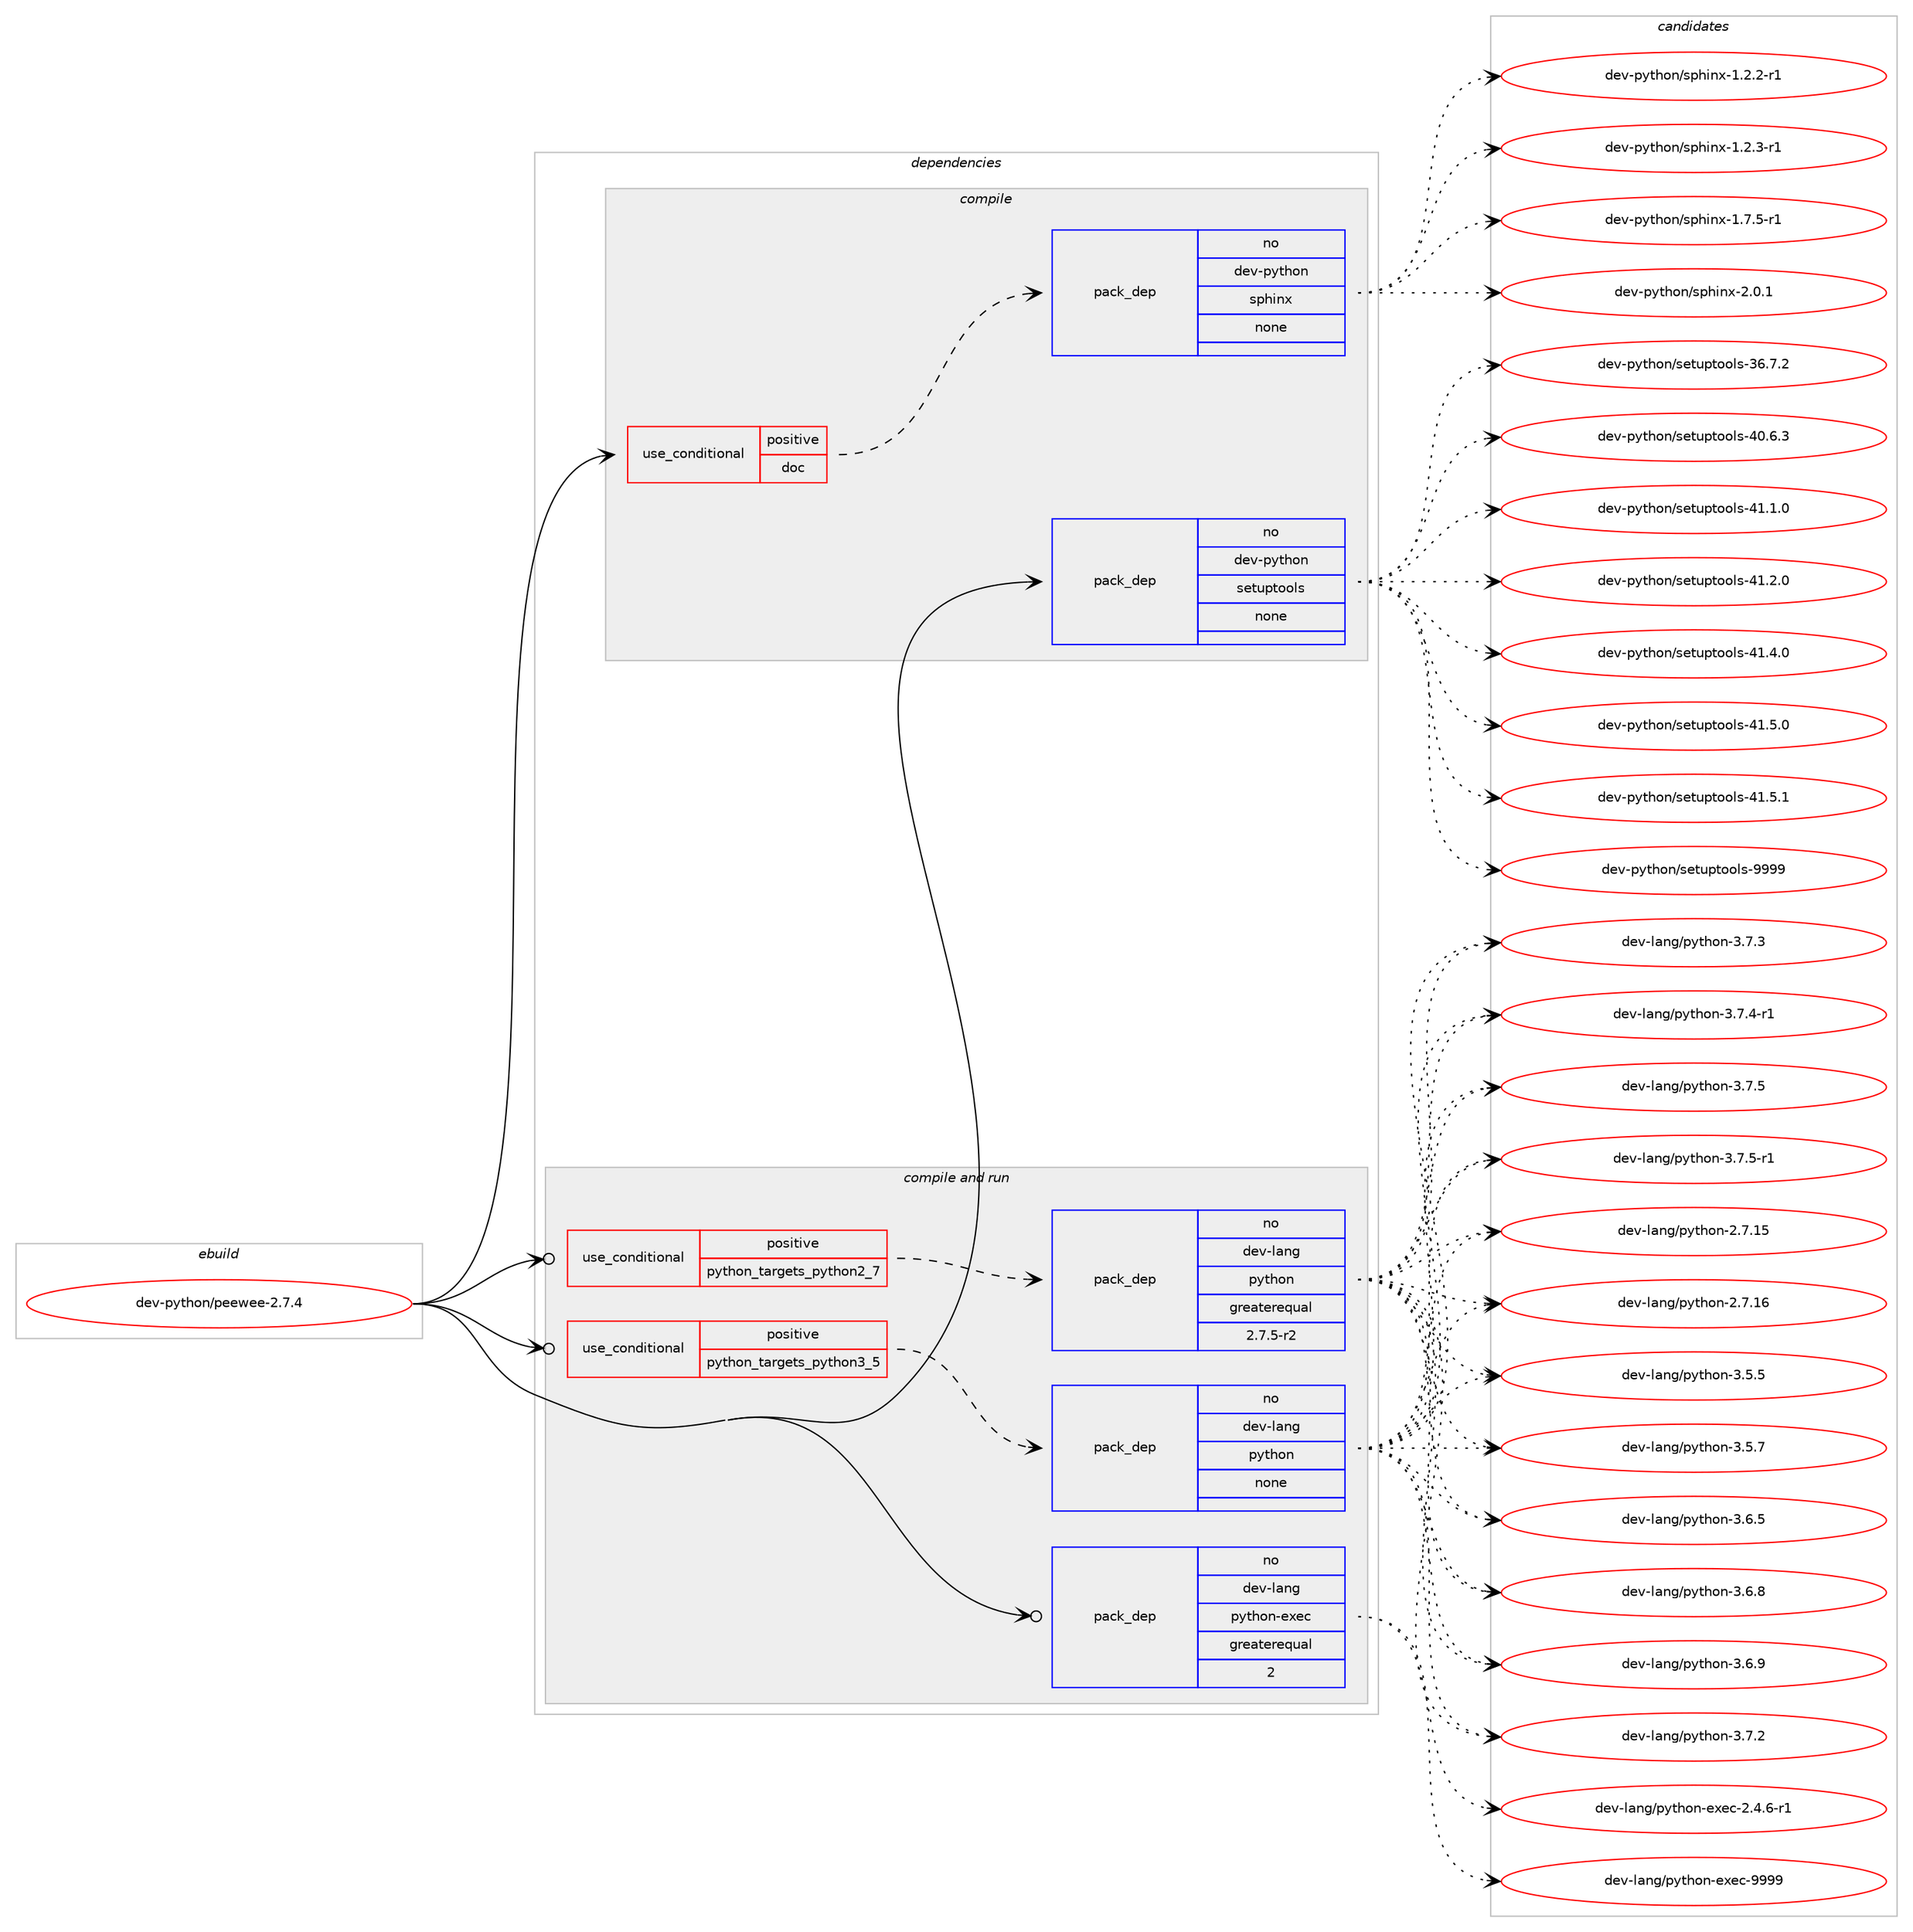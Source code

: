 digraph prolog {

# *************
# Graph options
# *************

newrank=true;
concentrate=true;
compound=true;
graph [rankdir=LR,fontname=Helvetica,fontsize=10,ranksep=1.5];#, ranksep=2.5, nodesep=0.2];
edge  [arrowhead=vee];
node  [fontname=Helvetica,fontsize=10];

# **********
# The ebuild
# **********

subgraph cluster_leftcol {
color=gray;
rank=same;
label=<<i>ebuild</i>>;
id [label="dev-python/peewee-2.7.4", color=red, width=4, href="../dev-python/peewee-2.7.4.svg"];
}

# ****************
# The dependencies
# ****************

subgraph cluster_midcol {
color=gray;
label=<<i>dependencies</i>>;
subgraph cluster_compile {
fillcolor="#eeeeee";
style=filled;
label=<<i>compile</i>>;
subgraph cond144337 {
dependency621525 [label=<<TABLE BORDER="0" CELLBORDER="1" CELLSPACING="0" CELLPADDING="4"><TR><TD ROWSPAN="3" CELLPADDING="10">use_conditional</TD></TR><TR><TD>positive</TD></TR><TR><TD>doc</TD></TR></TABLE>>, shape=none, color=red];
subgraph pack465348 {
dependency621526 [label=<<TABLE BORDER="0" CELLBORDER="1" CELLSPACING="0" CELLPADDING="4" WIDTH="220"><TR><TD ROWSPAN="6" CELLPADDING="30">pack_dep</TD></TR><TR><TD WIDTH="110">no</TD></TR><TR><TD>dev-python</TD></TR><TR><TD>sphinx</TD></TR><TR><TD>none</TD></TR><TR><TD></TD></TR></TABLE>>, shape=none, color=blue];
}
dependency621525:e -> dependency621526:w [weight=20,style="dashed",arrowhead="vee"];
}
id:e -> dependency621525:w [weight=20,style="solid",arrowhead="vee"];
subgraph pack465349 {
dependency621527 [label=<<TABLE BORDER="0" CELLBORDER="1" CELLSPACING="0" CELLPADDING="4" WIDTH="220"><TR><TD ROWSPAN="6" CELLPADDING="30">pack_dep</TD></TR><TR><TD WIDTH="110">no</TD></TR><TR><TD>dev-python</TD></TR><TR><TD>setuptools</TD></TR><TR><TD>none</TD></TR><TR><TD></TD></TR></TABLE>>, shape=none, color=blue];
}
id:e -> dependency621527:w [weight=20,style="solid",arrowhead="vee"];
}
subgraph cluster_compileandrun {
fillcolor="#eeeeee";
style=filled;
label=<<i>compile and run</i>>;
subgraph cond144338 {
dependency621528 [label=<<TABLE BORDER="0" CELLBORDER="1" CELLSPACING="0" CELLPADDING="4"><TR><TD ROWSPAN="3" CELLPADDING="10">use_conditional</TD></TR><TR><TD>positive</TD></TR><TR><TD>python_targets_python2_7</TD></TR></TABLE>>, shape=none, color=red];
subgraph pack465350 {
dependency621529 [label=<<TABLE BORDER="0" CELLBORDER="1" CELLSPACING="0" CELLPADDING="4" WIDTH="220"><TR><TD ROWSPAN="6" CELLPADDING="30">pack_dep</TD></TR><TR><TD WIDTH="110">no</TD></TR><TR><TD>dev-lang</TD></TR><TR><TD>python</TD></TR><TR><TD>greaterequal</TD></TR><TR><TD>2.7.5-r2</TD></TR></TABLE>>, shape=none, color=blue];
}
dependency621528:e -> dependency621529:w [weight=20,style="dashed",arrowhead="vee"];
}
id:e -> dependency621528:w [weight=20,style="solid",arrowhead="odotvee"];
subgraph cond144339 {
dependency621530 [label=<<TABLE BORDER="0" CELLBORDER="1" CELLSPACING="0" CELLPADDING="4"><TR><TD ROWSPAN="3" CELLPADDING="10">use_conditional</TD></TR><TR><TD>positive</TD></TR><TR><TD>python_targets_python3_5</TD></TR></TABLE>>, shape=none, color=red];
subgraph pack465351 {
dependency621531 [label=<<TABLE BORDER="0" CELLBORDER="1" CELLSPACING="0" CELLPADDING="4" WIDTH="220"><TR><TD ROWSPAN="6" CELLPADDING="30">pack_dep</TD></TR><TR><TD WIDTH="110">no</TD></TR><TR><TD>dev-lang</TD></TR><TR><TD>python</TD></TR><TR><TD>none</TD></TR><TR><TD></TD></TR></TABLE>>, shape=none, color=blue];
}
dependency621530:e -> dependency621531:w [weight=20,style="dashed",arrowhead="vee"];
}
id:e -> dependency621530:w [weight=20,style="solid",arrowhead="odotvee"];
subgraph pack465352 {
dependency621532 [label=<<TABLE BORDER="0" CELLBORDER="1" CELLSPACING="0" CELLPADDING="4" WIDTH="220"><TR><TD ROWSPAN="6" CELLPADDING="30">pack_dep</TD></TR><TR><TD WIDTH="110">no</TD></TR><TR><TD>dev-lang</TD></TR><TR><TD>python-exec</TD></TR><TR><TD>greaterequal</TD></TR><TR><TD>2</TD></TR></TABLE>>, shape=none, color=blue];
}
id:e -> dependency621532:w [weight=20,style="solid",arrowhead="odotvee"];
}
subgraph cluster_run {
fillcolor="#eeeeee";
style=filled;
label=<<i>run</i>>;
}
}

# **************
# The candidates
# **************

subgraph cluster_choices {
rank=same;
color=gray;
label=<<i>candidates</i>>;

subgraph choice465348 {
color=black;
nodesep=1;
choice10010111845112121116104111110471151121041051101204549465046504511449 [label="dev-python/sphinx-1.2.2-r1", color=red, width=4,href="../dev-python/sphinx-1.2.2-r1.svg"];
choice10010111845112121116104111110471151121041051101204549465046514511449 [label="dev-python/sphinx-1.2.3-r1", color=red, width=4,href="../dev-python/sphinx-1.2.3-r1.svg"];
choice10010111845112121116104111110471151121041051101204549465546534511449 [label="dev-python/sphinx-1.7.5-r1", color=red, width=4,href="../dev-python/sphinx-1.7.5-r1.svg"];
choice1001011184511212111610411111047115112104105110120455046484649 [label="dev-python/sphinx-2.0.1", color=red, width=4,href="../dev-python/sphinx-2.0.1.svg"];
dependency621526:e -> choice10010111845112121116104111110471151121041051101204549465046504511449:w [style=dotted,weight="100"];
dependency621526:e -> choice10010111845112121116104111110471151121041051101204549465046514511449:w [style=dotted,weight="100"];
dependency621526:e -> choice10010111845112121116104111110471151121041051101204549465546534511449:w [style=dotted,weight="100"];
dependency621526:e -> choice1001011184511212111610411111047115112104105110120455046484649:w [style=dotted,weight="100"];
}
subgraph choice465349 {
color=black;
nodesep=1;
choice100101118451121211161041111104711510111611711211611111110811545515446554650 [label="dev-python/setuptools-36.7.2", color=red, width=4,href="../dev-python/setuptools-36.7.2.svg"];
choice100101118451121211161041111104711510111611711211611111110811545524846544651 [label="dev-python/setuptools-40.6.3", color=red, width=4,href="../dev-python/setuptools-40.6.3.svg"];
choice100101118451121211161041111104711510111611711211611111110811545524946494648 [label="dev-python/setuptools-41.1.0", color=red, width=4,href="../dev-python/setuptools-41.1.0.svg"];
choice100101118451121211161041111104711510111611711211611111110811545524946504648 [label="dev-python/setuptools-41.2.0", color=red, width=4,href="../dev-python/setuptools-41.2.0.svg"];
choice100101118451121211161041111104711510111611711211611111110811545524946524648 [label="dev-python/setuptools-41.4.0", color=red, width=4,href="../dev-python/setuptools-41.4.0.svg"];
choice100101118451121211161041111104711510111611711211611111110811545524946534648 [label="dev-python/setuptools-41.5.0", color=red, width=4,href="../dev-python/setuptools-41.5.0.svg"];
choice100101118451121211161041111104711510111611711211611111110811545524946534649 [label="dev-python/setuptools-41.5.1", color=red, width=4,href="../dev-python/setuptools-41.5.1.svg"];
choice10010111845112121116104111110471151011161171121161111111081154557575757 [label="dev-python/setuptools-9999", color=red, width=4,href="../dev-python/setuptools-9999.svg"];
dependency621527:e -> choice100101118451121211161041111104711510111611711211611111110811545515446554650:w [style=dotted,weight="100"];
dependency621527:e -> choice100101118451121211161041111104711510111611711211611111110811545524846544651:w [style=dotted,weight="100"];
dependency621527:e -> choice100101118451121211161041111104711510111611711211611111110811545524946494648:w [style=dotted,weight="100"];
dependency621527:e -> choice100101118451121211161041111104711510111611711211611111110811545524946504648:w [style=dotted,weight="100"];
dependency621527:e -> choice100101118451121211161041111104711510111611711211611111110811545524946524648:w [style=dotted,weight="100"];
dependency621527:e -> choice100101118451121211161041111104711510111611711211611111110811545524946534648:w [style=dotted,weight="100"];
dependency621527:e -> choice100101118451121211161041111104711510111611711211611111110811545524946534649:w [style=dotted,weight="100"];
dependency621527:e -> choice10010111845112121116104111110471151011161171121161111111081154557575757:w [style=dotted,weight="100"];
}
subgraph choice465350 {
color=black;
nodesep=1;
choice10010111845108971101034711212111610411111045504655464953 [label="dev-lang/python-2.7.15", color=red, width=4,href="../dev-lang/python-2.7.15.svg"];
choice10010111845108971101034711212111610411111045504655464954 [label="dev-lang/python-2.7.16", color=red, width=4,href="../dev-lang/python-2.7.16.svg"];
choice100101118451089711010347112121116104111110455146534653 [label="dev-lang/python-3.5.5", color=red, width=4,href="../dev-lang/python-3.5.5.svg"];
choice100101118451089711010347112121116104111110455146534655 [label="dev-lang/python-3.5.7", color=red, width=4,href="../dev-lang/python-3.5.7.svg"];
choice100101118451089711010347112121116104111110455146544653 [label="dev-lang/python-3.6.5", color=red, width=4,href="../dev-lang/python-3.6.5.svg"];
choice100101118451089711010347112121116104111110455146544656 [label="dev-lang/python-3.6.8", color=red, width=4,href="../dev-lang/python-3.6.8.svg"];
choice100101118451089711010347112121116104111110455146544657 [label="dev-lang/python-3.6.9", color=red, width=4,href="../dev-lang/python-3.6.9.svg"];
choice100101118451089711010347112121116104111110455146554650 [label="dev-lang/python-3.7.2", color=red, width=4,href="../dev-lang/python-3.7.2.svg"];
choice100101118451089711010347112121116104111110455146554651 [label="dev-lang/python-3.7.3", color=red, width=4,href="../dev-lang/python-3.7.3.svg"];
choice1001011184510897110103471121211161041111104551465546524511449 [label="dev-lang/python-3.7.4-r1", color=red, width=4,href="../dev-lang/python-3.7.4-r1.svg"];
choice100101118451089711010347112121116104111110455146554653 [label="dev-lang/python-3.7.5", color=red, width=4,href="../dev-lang/python-3.7.5.svg"];
choice1001011184510897110103471121211161041111104551465546534511449 [label="dev-lang/python-3.7.5-r1", color=red, width=4,href="../dev-lang/python-3.7.5-r1.svg"];
dependency621529:e -> choice10010111845108971101034711212111610411111045504655464953:w [style=dotted,weight="100"];
dependency621529:e -> choice10010111845108971101034711212111610411111045504655464954:w [style=dotted,weight="100"];
dependency621529:e -> choice100101118451089711010347112121116104111110455146534653:w [style=dotted,weight="100"];
dependency621529:e -> choice100101118451089711010347112121116104111110455146534655:w [style=dotted,weight="100"];
dependency621529:e -> choice100101118451089711010347112121116104111110455146544653:w [style=dotted,weight="100"];
dependency621529:e -> choice100101118451089711010347112121116104111110455146544656:w [style=dotted,weight="100"];
dependency621529:e -> choice100101118451089711010347112121116104111110455146544657:w [style=dotted,weight="100"];
dependency621529:e -> choice100101118451089711010347112121116104111110455146554650:w [style=dotted,weight="100"];
dependency621529:e -> choice100101118451089711010347112121116104111110455146554651:w [style=dotted,weight="100"];
dependency621529:e -> choice1001011184510897110103471121211161041111104551465546524511449:w [style=dotted,weight="100"];
dependency621529:e -> choice100101118451089711010347112121116104111110455146554653:w [style=dotted,weight="100"];
dependency621529:e -> choice1001011184510897110103471121211161041111104551465546534511449:w [style=dotted,weight="100"];
}
subgraph choice465351 {
color=black;
nodesep=1;
choice10010111845108971101034711212111610411111045504655464953 [label="dev-lang/python-2.7.15", color=red, width=4,href="../dev-lang/python-2.7.15.svg"];
choice10010111845108971101034711212111610411111045504655464954 [label="dev-lang/python-2.7.16", color=red, width=4,href="../dev-lang/python-2.7.16.svg"];
choice100101118451089711010347112121116104111110455146534653 [label="dev-lang/python-3.5.5", color=red, width=4,href="../dev-lang/python-3.5.5.svg"];
choice100101118451089711010347112121116104111110455146534655 [label="dev-lang/python-3.5.7", color=red, width=4,href="../dev-lang/python-3.5.7.svg"];
choice100101118451089711010347112121116104111110455146544653 [label="dev-lang/python-3.6.5", color=red, width=4,href="../dev-lang/python-3.6.5.svg"];
choice100101118451089711010347112121116104111110455146544656 [label="dev-lang/python-3.6.8", color=red, width=4,href="../dev-lang/python-3.6.8.svg"];
choice100101118451089711010347112121116104111110455146544657 [label="dev-lang/python-3.6.9", color=red, width=4,href="../dev-lang/python-3.6.9.svg"];
choice100101118451089711010347112121116104111110455146554650 [label="dev-lang/python-3.7.2", color=red, width=4,href="../dev-lang/python-3.7.2.svg"];
choice100101118451089711010347112121116104111110455146554651 [label="dev-lang/python-3.7.3", color=red, width=4,href="../dev-lang/python-3.7.3.svg"];
choice1001011184510897110103471121211161041111104551465546524511449 [label="dev-lang/python-3.7.4-r1", color=red, width=4,href="../dev-lang/python-3.7.4-r1.svg"];
choice100101118451089711010347112121116104111110455146554653 [label="dev-lang/python-3.7.5", color=red, width=4,href="../dev-lang/python-3.7.5.svg"];
choice1001011184510897110103471121211161041111104551465546534511449 [label="dev-lang/python-3.7.5-r1", color=red, width=4,href="../dev-lang/python-3.7.5-r1.svg"];
dependency621531:e -> choice10010111845108971101034711212111610411111045504655464953:w [style=dotted,weight="100"];
dependency621531:e -> choice10010111845108971101034711212111610411111045504655464954:w [style=dotted,weight="100"];
dependency621531:e -> choice100101118451089711010347112121116104111110455146534653:w [style=dotted,weight="100"];
dependency621531:e -> choice100101118451089711010347112121116104111110455146534655:w [style=dotted,weight="100"];
dependency621531:e -> choice100101118451089711010347112121116104111110455146544653:w [style=dotted,weight="100"];
dependency621531:e -> choice100101118451089711010347112121116104111110455146544656:w [style=dotted,weight="100"];
dependency621531:e -> choice100101118451089711010347112121116104111110455146544657:w [style=dotted,weight="100"];
dependency621531:e -> choice100101118451089711010347112121116104111110455146554650:w [style=dotted,weight="100"];
dependency621531:e -> choice100101118451089711010347112121116104111110455146554651:w [style=dotted,weight="100"];
dependency621531:e -> choice1001011184510897110103471121211161041111104551465546524511449:w [style=dotted,weight="100"];
dependency621531:e -> choice100101118451089711010347112121116104111110455146554653:w [style=dotted,weight="100"];
dependency621531:e -> choice1001011184510897110103471121211161041111104551465546534511449:w [style=dotted,weight="100"];
}
subgraph choice465352 {
color=black;
nodesep=1;
choice10010111845108971101034711212111610411111045101120101994550465246544511449 [label="dev-lang/python-exec-2.4.6-r1", color=red, width=4,href="../dev-lang/python-exec-2.4.6-r1.svg"];
choice10010111845108971101034711212111610411111045101120101994557575757 [label="dev-lang/python-exec-9999", color=red, width=4,href="../dev-lang/python-exec-9999.svg"];
dependency621532:e -> choice10010111845108971101034711212111610411111045101120101994550465246544511449:w [style=dotted,weight="100"];
dependency621532:e -> choice10010111845108971101034711212111610411111045101120101994557575757:w [style=dotted,weight="100"];
}
}

}
